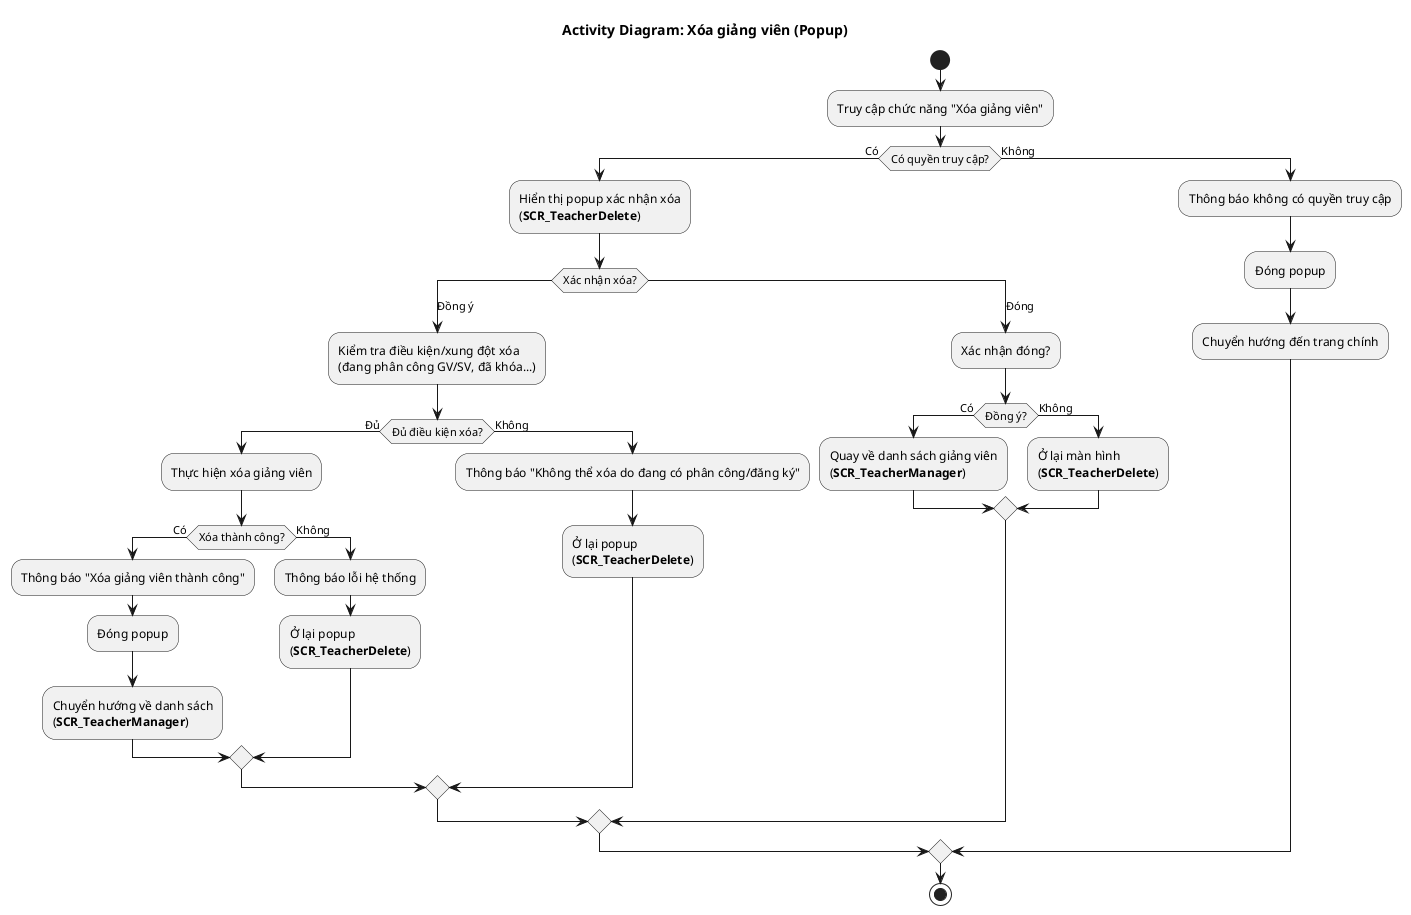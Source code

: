 @startuml AD_TeacherManager_Delete
!pragma layout smetana
title Activity Diagram: Xóa giảng viên (Popup)

start
:Truy cập chức năng "Xóa giảng viên";

if (Có quyền truy cập?) then (Có)
  :Hiển thị popup xác nhận xóa\n(**SCR_TeacherDelete**);

  switch (Xác nhận xóa?)
    case (Đồng ý)
      :Kiểm tra điều kiện/xung đột xóa\n(đang phân công GV/SV, đã khóa...);
        if (Đủ điều kiện xóa?) then (Đủ)
          :Thực hiện xóa giảng viên;
          if (Xóa thành công?) then (Có)
            :Thông báo "Xóa giảng viên thành công";
            :Đóng popup;
            :Chuyển hướng về danh sách\n(**SCR_TeacherManager**);
          else (Không)
            :Thông báo lỗi hệ thống;
            :Ở lại popup\n(**SCR_TeacherDelete**);
          endif
        else (Không)
          :Thông báo "Không thể xóa do đang có phân công/đăng ký";
          :Ở lại popup\n(**SCR_TeacherDelete**);
        endif
    case (Đóng)
      :Xác nhận đóng?;
      if (Đồng ý?) then (Có)
        :Quay về danh sách giảng viên\n(**SCR_TeacherManager**);
      else (Không)
        :Ở lại màn hình\n(**SCR_TeacherDelete**);
      endif
  endswitch

else (Không)
  :Thông báo không có quyền truy cập;
  :Đóng popup;
  :Chuyển hướng đến trang chính;
endif
stop
@enduml
